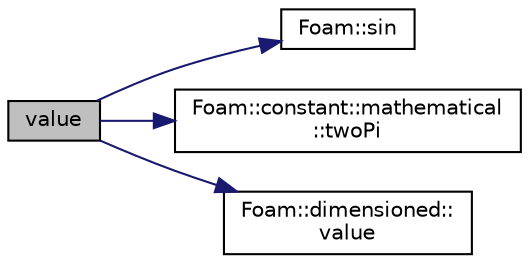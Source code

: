 digraph "value"
{
  bgcolor="transparent";
  edge [fontname="Helvetica",fontsize="10",labelfontname="Helvetica",labelfontsize="10"];
  node [fontname="Helvetica",fontsize="10",shape=record];
  rankdir="LR";
  Node1 [label="value",height=0.2,width=0.4,color="black", fillcolor="grey75", style="filled" fontcolor="black"];
  Node1 -> Node2 [color="midnightblue",fontsize="10",style="solid",fontname="Helvetica"];
  Node2 [label="Foam::sin",height=0.2,width=0.4,color="black",URL="$namespaceFoam.html#a4517d680df5510934705011b30dcefa6"];
  Node1 -> Node3 [color="midnightblue",fontsize="10",style="solid",fontname="Helvetica"];
  Node3 [label="Foam::constant::mathematical\l::twoPi",height=0.2,width=0.4,color="black",URL="$namespaceFoam_1_1constant_1_1mathematical.html#a25d36a3fe92b666957db5012ead59610"];
  Node1 -> Node4 [color="midnightblue",fontsize="10",style="solid",fontname="Helvetica"];
  Node4 [label="Foam::dimensioned::\lvalue",height=0.2,width=0.4,color="black",URL="$classFoam_1_1dimensioned.html#a080d3824651cfcf52f72acceec615aaa",tooltip="Return const reference to value. "];
}
